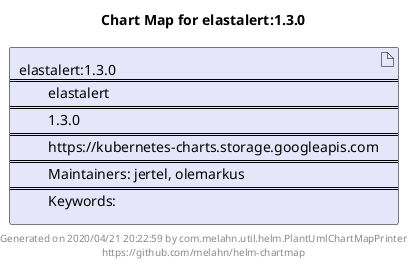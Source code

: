 @startuml
skinparam linetype ortho
skinparam backgroundColor white
skinparam usecaseBorderColor black
skinparam usecaseArrowColor LightSlateGray
skinparam artifactBorderColor black
skinparam artifactArrowColor LightSlateGray

title Chart Map for elastalert:1.3.0

'There is one referenced Helm Chart
artifact "elastalert:1.3.0\n====\n\telastalert\n====\n\t1.3.0\n====\n\thttps://kubernetes-charts.storage.googleapis.com\n====\n\tMaintainers: jertel, olemarkus\n====\n\tKeywords: " as elastalert_1_3_0 #Lavender

'There are 0 referenced Docker Images

'Chart Dependencies

center footer Generated on 2020/04/21 20:22:59 by com.melahn.util.helm.PlantUmlChartMapPrinter\nhttps://github.com/melahn/helm-chartmap
@enduml
